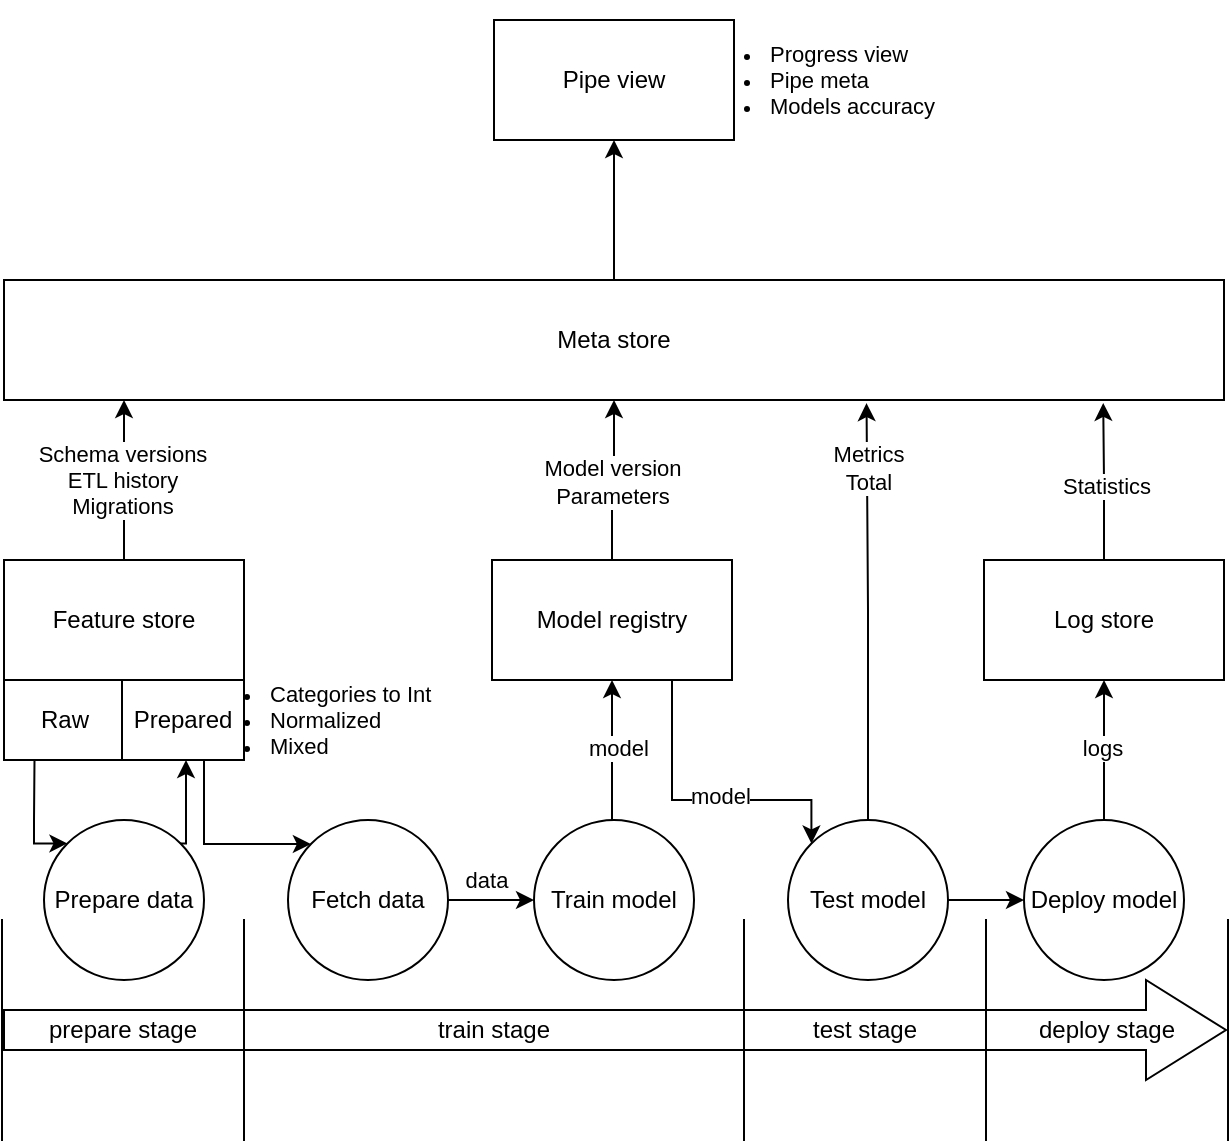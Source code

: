 <mxfile version="24.8.3" pages="3">
  <diagram name="v1" id="rF_LovWTMb1M5mRLEcPh">
    <mxGraphModel dx="1032" dy="658" grid="1" gridSize="10" guides="1" tooltips="1" connect="1" arrows="1" fold="1" page="1" pageScale="1" pageWidth="827" pageHeight="1169" math="0" shadow="0">
      <root>
        <mxCell id="0" />
        <mxCell id="1" parent="0" />
        <mxCell id="wYul4e68C_HjQCvd4HWE-1" value="Feature store" style="rounded=0;whiteSpace=wrap;html=1;" parent="1" vertex="1">
          <mxGeometry x="109" y="320" width="120" height="60" as="geometry" />
        </mxCell>
        <mxCell id="wYul4e68C_HjQCvd4HWE-2" value="Model registry" style="rounded=0;whiteSpace=wrap;html=1;" parent="1" vertex="1">
          <mxGeometry x="353" y="320" width="120" height="60" as="geometry" />
        </mxCell>
        <mxCell id="wYul4e68C_HjQCvd4HWE-16" style="edgeStyle=orthogonalEdgeStyle;rounded=0;orthogonalLoop=1;jettySize=auto;html=1;exitX=0.5;exitY=0;exitDx=0;exitDy=0;" parent="1" source="wYul4e68C_HjQCvd4HWE-4" target="wYul4e68C_HjQCvd4HWE-15" edge="1">
          <mxGeometry relative="1" as="geometry" />
        </mxCell>
        <mxCell id="wYul4e68C_HjQCvd4HWE-4" value="Meta store" style="rounded=0;whiteSpace=wrap;html=1;" parent="1" vertex="1">
          <mxGeometry x="109" y="180" width="610" height="60" as="geometry" />
        </mxCell>
        <mxCell id="wYul4e68C_HjQCvd4HWE-5" style="edgeStyle=orthogonalEdgeStyle;rounded=0;orthogonalLoop=1;jettySize=auto;html=1;exitX=0.5;exitY=0;exitDx=0;exitDy=0;entryX=0.5;entryY=1;entryDx=0;entryDy=0;" parent="1" source="wYul4e68C_HjQCvd4HWE-2" target="wYul4e68C_HjQCvd4HWE-4" edge="1">
          <mxGeometry relative="1" as="geometry" />
        </mxCell>
        <mxCell id="wYul4e68C_HjQCvd4HWE-6" value="Model version&lt;div&gt;Parameters&lt;/div&gt;" style="edgeLabel;html=1;align=center;verticalAlign=middle;resizable=0;points=[];" parent="wYul4e68C_HjQCvd4HWE-5" vertex="1" connectable="0">
          <mxGeometry x="-0.042" relative="1" as="geometry">
            <mxPoint as="offset" />
          </mxGeometry>
        </mxCell>
        <mxCell id="wYul4e68C_HjQCvd4HWE-7" style="edgeStyle=orthogonalEdgeStyle;rounded=0;orthogonalLoop=1;jettySize=auto;html=1;exitX=0.5;exitY=0;exitDx=0;exitDy=0;" parent="1" source="wYul4e68C_HjQCvd4HWE-1" edge="1">
          <mxGeometry relative="1" as="geometry">
            <mxPoint x="169" y="240" as="targetPoint" />
          </mxGeometry>
        </mxCell>
        <mxCell id="wYul4e68C_HjQCvd4HWE-8" value="&lt;div&gt;Schema versions&lt;/div&gt;ETL history&lt;div&gt;Migrations&lt;/div&gt;" style="edgeLabel;html=1;align=center;verticalAlign=middle;resizable=0;points=[];" parent="wYul4e68C_HjQCvd4HWE-7" vertex="1" connectable="0">
          <mxGeometry x="-0.021" y="1" relative="1" as="geometry">
            <mxPoint x="-1" as="offset" />
          </mxGeometry>
        </mxCell>
        <mxCell id="wYul4e68C_HjQCvd4HWE-9" value="Log store" style="rounded=0;whiteSpace=wrap;html=1;" parent="1" vertex="1">
          <mxGeometry x="599" y="320" width="120" height="60" as="geometry" />
        </mxCell>
        <mxCell id="wYul4e68C_HjQCvd4HWE-12" style="edgeStyle=orthogonalEdgeStyle;rounded=0;orthogonalLoop=1;jettySize=auto;html=1;exitX=0.5;exitY=0;exitDx=0;exitDy=0;entryX=0.901;entryY=1.024;entryDx=0;entryDy=0;entryPerimeter=0;" parent="1" source="wYul4e68C_HjQCvd4HWE-9" target="wYul4e68C_HjQCvd4HWE-4" edge="1">
          <mxGeometry relative="1" as="geometry" />
        </mxCell>
        <mxCell id="wYul4e68C_HjQCvd4HWE-13" value="Statistics" style="edgeLabel;html=1;align=center;verticalAlign=middle;resizable=0;points=[];" parent="wYul4e68C_HjQCvd4HWE-12" vertex="1" connectable="0">
          <mxGeometry x="-0.068" y="-1" relative="1" as="geometry">
            <mxPoint as="offset" />
          </mxGeometry>
        </mxCell>
        <mxCell id="wYul4e68C_HjQCvd4HWE-15" value="Pipe view" style="rounded=0;whiteSpace=wrap;html=1;" parent="1" vertex="1">
          <mxGeometry x="354" y="50" width="120" height="60" as="geometry" />
        </mxCell>
        <mxCell id="wYul4e68C_HjQCvd4HWE-42" style="edgeStyle=orthogonalEdgeStyle;rounded=0;orthogonalLoop=1;jettySize=auto;html=1;startArrow=classic;startFill=1;endArrow=none;endFill=0;" parent="1" source="wYul4e68C_HjQCvd4HWE-25" edge="1">
          <mxGeometry relative="1" as="geometry">
            <mxPoint x="250" y="450" as="sourcePoint" />
            <mxPoint x="209" y="420" as="targetPoint" />
            <Array as="points">
              <mxPoint x="209" y="462" />
            </Array>
          </mxGeometry>
        </mxCell>
        <mxCell id="wYul4e68C_HjQCvd4HWE-46" style="edgeStyle=orthogonalEdgeStyle;rounded=0;orthogonalLoop=1;jettySize=auto;html=1;exitX=1;exitY=0.5;exitDx=0;exitDy=0;entryX=0;entryY=0.5;entryDx=0;entryDy=0;" parent="1" source="wYul4e68C_HjQCvd4HWE-25" target="wYul4e68C_HjQCvd4HWE-44" edge="1">
          <mxGeometry relative="1" as="geometry" />
        </mxCell>
        <mxCell id="wYul4e68C_HjQCvd4HWE-47" value="data" style="edgeLabel;html=1;align=center;verticalAlign=middle;resizable=0;points=[];" parent="wYul4e68C_HjQCvd4HWE-46" vertex="1" connectable="0">
          <mxGeometry x="-0.364" relative="1" as="geometry">
            <mxPoint x="5" y="-10" as="offset" />
          </mxGeometry>
        </mxCell>
        <mxCell id="wYul4e68C_HjQCvd4HWE-25" value="Fetch data" style="ellipse;whiteSpace=wrap;html=1;aspect=fixed;" parent="1" vertex="1">
          <mxGeometry x="251" y="450" width="80" height="80" as="geometry" />
        </mxCell>
        <mxCell id="wYul4e68C_HjQCvd4HWE-39" style="edgeStyle=orthogonalEdgeStyle;rounded=0;orthogonalLoop=1;jettySize=auto;html=1;exitX=1;exitY=0;exitDx=0;exitDy=0;entryX=0;entryY=0.75;entryDx=0;entryDy=0;" parent="1" source="wYul4e68C_HjQCvd4HWE-26" target="wYul4e68C_HjQCvd4HWE-32" edge="1">
          <mxGeometry relative="1" as="geometry">
            <Array as="points">
              <mxPoint x="200" y="462" />
            </Array>
          </mxGeometry>
        </mxCell>
        <mxCell id="wYul4e68C_HjQCvd4HWE-41" style="edgeStyle=orthogonalEdgeStyle;rounded=0;orthogonalLoop=1;jettySize=auto;html=1;exitX=0;exitY=0;exitDx=0;exitDy=0;entryX=0.25;entryY=1;entryDx=0;entryDy=0;startArrow=classic;startFill=1;endArrow=none;endFill=0;" parent="1" source="wYul4e68C_HjQCvd4HWE-26" target="wYul4e68C_HjQCvd4HWE-30" edge="1">
          <mxGeometry relative="1" as="geometry">
            <Array as="points">
              <mxPoint x="124" y="462" />
              <mxPoint x="124" y="450" />
            </Array>
          </mxGeometry>
        </mxCell>
        <mxCell id="wYul4e68C_HjQCvd4HWE-26" value="Prepare data" style="ellipse;whiteSpace=wrap;html=1;aspect=fixed;" parent="1" vertex="1">
          <mxGeometry x="129" y="450" width="80" height="80" as="geometry" />
        </mxCell>
        <mxCell id="wYul4e68C_HjQCvd4HWE-30" value="Raw" style="rounded=0;whiteSpace=wrap;html=1;" parent="1" vertex="1">
          <mxGeometry x="109" y="380" width="61" height="40" as="geometry" />
        </mxCell>
        <mxCell id="wYul4e68C_HjQCvd4HWE-31" value="Prepared" style="rounded=0;whiteSpace=wrap;html=1;" parent="1" vertex="1">
          <mxGeometry x="168" y="380" width="61" height="40" as="geometry" />
        </mxCell>
        <mxCell id="wYul4e68C_HjQCvd4HWE-32" value="&lt;ul style=&quot;font-size: 11px;&quot;&gt;&lt;li&gt;Categories to Int&lt;/li&gt;&lt;li&gt;Normalized&lt;/li&gt;&lt;li&gt;Mixed&lt;/li&gt;&lt;/ul&gt;" style="text;strokeColor=none;fillColor=none;html=1;whiteSpace=wrap;verticalAlign=middle;overflow=hidden;" parent="1" vertex="1">
          <mxGeometry x="200" y="360" width="131" height="80" as="geometry" />
        </mxCell>
        <mxCell id="wYul4e68C_HjQCvd4HWE-43" value="&lt;ul style=&quot;font-size: 11px;&quot;&gt;&lt;li&gt;Progress view&lt;/li&gt;&lt;li&gt;Pipe meta&lt;/li&gt;&lt;li&gt;Models accuracy&lt;/li&gt;&lt;/ul&gt;" style="text;strokeColor=none;fillColor=none;html=1;whiteSpace=wrap;verticalAlign=middle;overflow=hidden;" parent="1" vertex="1">
          <mxGeometry x="450" y="40" width="131" height="80" as="geometry" />
        </mxCell>
        <mxCell id="wYul4e68C_HjQCvd4HWE-45" value="" style="edgeStyle=orthogonalEdgeStyle;rounded=0;orthogonalLoop=1;jettySize=auto;html=1;" parent="1" source="wYul4e68C_HjQCvd4HWE-44" target="wYul4e68C_HjQCvd4HWE-2" edge="1">
          <mxGeometry relative="1" as="geometry">
            <Array as="points">
              <mxPoint x="413" y="420" />
              <mxPoint x="413" y="420" />
            </Array>
          </mxGeometry>
        </mxCell>
        <mxCell id="wYul4e68C_HjQCvd4HWE-48" value="model" style="edgeLabel;html=1;align=center;verticalAlign=middle;resizable=0;points=[];" parent="wYul4e68C_HjQCvd4HWE-45" vertex="1" connectable="0">
          <mxGeometry x="0.046" y="-3" relative="1" as="geometry">
            <mxPoint as="offset" />
          </mxGeometry>
        </mxCell>
        <mxCell id="wYul4e68C_HjQCvd4HWE-44" value="Train model" style="ellipse;whiteSpace=wrap;html=1;aspect=fixed;" parent="1" vertex="1">
          <mxGeometry x="374" y="450" width="80" height="80" as="geometry" />
        </mxCell>
        <mxCell id="wYul4e68C_HjQCvd4HWE-50" style="edgeStyle=orthogonalEdgeStyle;rounded=0;orthogonalLoop=1;jettySize=auto;html=1;exitX=0;exitY=0;exitDx=0;exitDy=0;entryX=0.75;entryY=1;entryDx=0;entryDy=0;startArrow=classic;startFill=1;endArrow=none;endFill=0;" parent="1" source="wYul4e68C_HjQCvd4HWE-49" target="wYul4e68C_HjQCvd4HWE-2" edge="1">
          <mxGeometry relative="1" as="geometry">
            <Array as="points">
              <mxPoint x="513" y="440" />
              <mxPoint x="443" y="440" />
            </Array>
          </mxGeometry>
        </mxCell>
        <mxCell id="wYul4e68C_HjQCvd4HWE-51" value="model" style="edgeLabel;html=1;align=center;verticalAlign=middle;resizable=0;points=[];" parent="wYul4e68C_HjQCvd4HWE-50" vertex="1" connectable="0">
          <mxGeometry x="-0.104" y="-2" relative="1" as="geometry">
            <mxPoint as="offset" />
          </mxGeometry>
        </mxCell>
        <mxCell id="xEE1mI3lMKFDPL4dY5c1-5" style="edgeStyle=orthogonalEdgeStyle;rounded=0;orthogonalLoop=1;jettySize=auto;html=1;exitX=1;exitY=0.5;exitDx=0;exitDy=0;entryX=0;entryY=0.5;entryDx=0;entryDy=0;" parent="1" source="wYul4e68C_HjQCvd4HWE-49" target="xEE1mI3lMKFDPL4dY5c1-1" edge="1">
          <mxGeometry relative="1" as="geometry" />
        </mxCell>
        <mxCell id="wYul4e68C_HjQCvd4HWE-49" value="Test model" style="ellipse;whiteSpace=wrap;html=1;aspect=fixed;" parent="1" vertex="1">
          <mxGeometry x="501" y="450" width="80" height="80" as="geometry" />
        </mxCell>
        <mxCell id="wYul4e68C_HjQCvd4HWE-52" style="edgeStyle=orthogonalEdgeStyle;rounded=0;orthogonalLoop=1;jettySize=auto;html=1;exitX=0.5;exitY=0;exitDx=0;exitDy=0;entryX=0.707;entryY=1.026;entryDx=0;entryDy=0;entryPerimeter=0;" parent="1" source="wYul4e68C_HjQCvd4HWE-49" target="wYul4e68C_HjQCvd4HWE-4" edge="1">
          <mxGeometry relative="1" as="geometry" />
        </mxCell>
        <mxCell id="wYul4e68C_HjQCvd4HWE-53" value="Metrics&lt;div&gt;Total&lt;/div&gt;" style="edgeLabel;html=1;align=center;verticalAlign=middle;resizable=0;points=[];" parent="wYul4e68C_HjQCvd4HWE-52" vertex="1" connectable="0">
          <mxGeometry x="0.687" relative="1" as="geometry">
            <mxPoint as="offset" />
          </mxGeometry>
        </mxCell>
        <mxCell id="wYul4e68C_HjQCvd4HWE-56" value="" style="html=1;shadow=0;dashed=0;align=center;verticalAlign=middle;shape=mxgraph.arrows2.arrow;dy=0.6;dx=40;notch=0;" parent="1" vertex="1">
          <mxGeometry x="109" y="530" width="611" height="50" as="geometry" />
        </mxCell>
        <mxCell id="wYul4e68C_HjQCvd4HWE-59" value="prepare stage" style="shape=partialRectangle;whiteSpace=wrap;html=1;bottom=0;top=0;fillColor=none;" parent="1" vertex="1">
          <mxGeometry x="108" y="500" width="121" height="110" as="geometry" />
        </mxCell>
        <mxCell id="wYul4e68C_HjQCvd4HWE-60" value="train stage" style="shape=partialRectangle;whiteSpace=wrap;html=1;bottom=0;top=0;fillColor=none;" parent="1" vertex="1">
          <mxGeometry x="229" y="500" width="250" height="110" as="geometry" />
        </mxCell>
        <mxCell id="wYul4e68C_HjQCvd4HWE-62" value="test stage" style="shape=partialRectangle;whiteSpace=wrap;html=1;bottom=0;top=0;fillColor=none;" parent="1" vertex="1">
          <mxGeometry x="479" y="500" width="121" height="110" as="geometry" />
        </mxCell>
        <mxCell id="xEE1mI3lMKFDPL4dY5c1-2" style="edgeStyle=orthogonalEdgeStyle;rounded=0;orthogonalLoop=1;jettySize=auto;html=1;exitX=0.5;exitY=0;exitDx=0;exitDy=0;entryX=0.5;entryY=1;entryDx=0;entryDy=0;" parent="1" source="xEE1mI3lMKFDPL4dY5c1-1" target="wYul4e68C_HjQCvd4HWE-9" edge="1">
          <mxGeometry relative="1" as="geometry" />
        </mxCell>
        <mxCell id="xEE1mI3lMKFDPL4dY5c1-3" value="logs" style="edgeLabel;html=1;align=center;verticalAlign=middle;resizable=0;points=[];" parent="xEE1mI3lMKFDPL4dY5c1-2" vertex="1" connectable="0">
          <mxGeometry x="0.044" y="1" relative="1" as="geometry">
            <mxPoint as="offset" />
          </mxGeometry>
        </mxCell>
        <mxCell id="xEE1mI3lMKFDPL4dY5c1-1" value="Deploy model" style="ellipse;whiteSpace=wrap;html=1;aspect=fixed;" parent="1" vertex="1">
          <mxGeometry x="619" y="450" width="80" height="80" as="geometry" />
        </mxCell>
        <mxCell id="xEE1mI3lMKFDPL4dY5c1-4" value="deploy stage" style="shape=partialRectangle;whiteSpace=wrap;html=1;bottom=0;top=0;fillColor=none;" parent="1" vertex="1">
          <mxGeometry x="600" y="500" width="121" height="110" as="geometry" />
        </mxCell>
      </root>
    </mxGraphModel>
  </diagram>
  <diagram id="dw0P4TTXgPzrxpaJgY-z" name="v2">
    <mxGraphModel dx="1093" dy="696" grid="1" gridSize="10" guides="1" tooltips="1" connect="1" arrows="1" fold="1" page="1" pageScale="1" pageWidth="827" pageHeight="1169" math="0" shadow="0">
      <root>
        <mxCell id="0" />
        <mxCell id="1" parent="0" />
        <mxCell id="OWYj1oZhGppOszPvuQyK-1" value="Feature store&lt;div&gt;(Clickhouse)&lt;/div&gt;" style="rounded=0;whiteSpace=wrap;html=1;" vertex="1" parent="1">
          <mxGeometry x="109" y="320" width="120" height="60" as="geometry" />
        </mxCell>
        <mxCell id="OWYj1oZhGppOszPvuQyK-2" value="Model registry&lt;div&gt;(MinIO)&lt;/div&gt;" style="rounded=0;whiteSpace=wrap;html=1;" vertex="1" parent="1">
          <mxGeometry x="353" y="320" width="120" height="60" as="geometry" />
        </mxCell>
        <mxCell id="OWYj1oZhGppOszPvuQyK-3" style="edgeStyle=orthogonalEdgeStyle;rounded=0;orthogonalLoop=1;jettySize=auto;html=1;exitX=0.5;exitY=0;exitDx=0;exitDy=0;" edge="1" parent="1" source="OWYj1oZhGppOszPvuQyK-4" target="OWYj1oZhGppOszPvuQyK-12">
          <mxGeometry relative="1" as="geometry" />
        </mxCell>
        <mxCell id="OWYj1oZhGppOszPvuQyK-4" value="Meta store&lt;div&gt;(PostgreSQL vs MongoDB)&lt;/div&gt;" style="rounded=0;whiteSpace=wrap;html=1;" vertex="1" parent="1">
          <mxGeometry x="109" y="180" width="610" height="60" as="geometry" />
        </mxCell>
        <mxCell id="OWYj1oZhGppOszPvuQyK-5" style="edgeStyle=orthogonalEdgeStyle;rounded=0;orthogonalLoop=1;jettySize=auto;html=1;exitX=0.5;exitY=0;exitDx=0;exitDy=0;entryX=0.5;entryY=1;entryDx=0;entryDy=0;" edge="1" parent="1" source="OWYj1oZhGppOszPvuQyK-2" target="OWYj1oZhGppOszPvuQyK-4">
          <mxGeometry relative="1" as="geometry" />
        </mxCell>
        <mxCell id="OWYj1oZhGppOszPvuQyK-6" value="Model version&lt;div&gt;Parameters&lt;/div&gt;" style="edgeLabel;html=1;align=center;verticalAlign=middle;resizable=0;points=[];" vertex="1" connectable="0" parent="OWYj1oZhGppOszPvuQyK-5">
          <mxGeometry x="-0.042" relative="1" as="geometry">
            <mxPoint as="offset" />
          </mxGeometry>
        </mxCell>
        <mxCell id="OWYj1oZhGppOszPvuQyK-7" style="edgeStyle=orthogonalEdgeStyle;rounded=0;orthogonalLoop=1;jettySize=auto;html=1;exitX=0.5;exitY=0;exitDx=0;exitDy=0;" edge="1" parent="1" source="OWYj1oZhGppOszPvuQyK-1">
          <mxGeometry relative="1" as="geometry">
            <mxPoint x="169" y="240" as="targetPoint" />
          </mxGeometry>
        </mxCell>
        <mxCell id="OWYj1oZhGppOszPvuQyK-8" value="&lt;div&gt;Schema versions&lt;/div&gt;ETL history&lt;div&gt;Migrations&lt;/div&gt;" style="edgeLabel;html=1;align=center;verticalAlign=middle;resizable=0;points=[];" vertex="1" connectable="0" parent="OWYj1oZhGppOszPvuQyK-7">
          <mxGeometry x="-0.021" y="1" relative="1" as="geometry">
            <mxPoint x="-1" as="offset" />
          </mxGeometry>
        </mxCell>
        <mxCell id="OWYj1oZhGppOszPvuQyK-9" value="Log store&lt;div&gt;(ELK vs Clickhouse)&lt;/div&gt;" style="rounded=0;whiteSpace=wrap;html=1;" vertex="1" parent="1">
          <mxGeometry x="599" y="320" width="120" height="60" as="geometry" />
        </mxCell>
        <mxCell id="OWYj1oZhGppOszPvuQyK-10" style="edgeStyle=orthogonalEdgeStyle;rounded=0;orthogonalLoop=1;jettySize=auto;html=1;exitX=0.5;exitY=0;exitDx=0;exitDy=0;entryX=0.901;entryY=1.024;entryDx=0;entryDy=0;entryPerimeter=0;" edge="1" parent="1" source="OWYj1oZhGppOszPvuQyK-9" target="OWYj1oZhGppOszPvuQyK-4">
          <mxGeometry relative="1" as="geometry" />
        </mxCell>
        <mxCell id="OWYj1oZhGppOszPvuQyK-11" value="Statistics" style="edgeLabel;html=1;align=center;verticalAlign=middle;resizable=0;points=[];" vertex="1" connectable="0" parent="OWYj1oZhGppOszPvuQyK-10">
          <mxGeometry x="-0.068" y="-1" relative="1" as="geometry">
            <mxPoint as="offset" />
          </mxGeometry>
        </mxCell>
        <mxCell id="OWYj1oZhGppOszPvuQyK-12" value="Pipe view&lt;div&gt;(Kotlin+JavaScript)&lt;/div&gt;" style="rounded=0;whiteSpace=wrap;html=1;" vertex="1" parent="1">
          <mxGeometry x="354" y="50" width="120" height="60" as="geometry" />
        </mxCell>
        <mxCell id="OWYj1oZhGppOszPvuQyK-13" style="edgeStyle=orthogonalEdgeStyle;rounded=0;orthogonalLoop=1;jettySize=auto;html=1;startArrow=classic;startFill=1;endArrow=none;endFill=0;" edge="1" parent="1" source="OWYj1oZhGppOszPvuQyK-16">
          <mxGeometry relative="1" as="geometry">
            <mxPoint x="250" y="450" as="sourcePoint" />
            <mxPoint x="209" y="420" as="targetPoint" />
            <Array as="points">
              <mxPoint x="209" y="462" />
            </Array>
          </mxGeometry>
        </mxCell>
        <mxCell id="OWYj1oZhGppOszPvuQyK-14" style="edgeStyle=orthogonalEdgeStyle;rounded=0;orthogonalLoop=1;jettySize=auto;html=1;exitX=1;exitY=0.5;exitDx=0;exitDy=0;entryX=0;entryY=0.5;entryDx=0;entryDy=0;" edge="1" parent="1" source="OWYj1oZhGppOszPvuQyK-16" target="OWYj1oZhGppOszPvuQyK-26">
          <mxGeometry relative="1" as="geometry" />
        </mxCell>
        <mxCell id="OWYj1oZhGppOszPvuQyK-15" value="data" style="edgeLabel;html=1;align=center;verticalAlign=middle;resizable=0;points=[];" vertex="1" connectable="0" parent="OWYj1oZhGppOszPvuQyK-14">
          <mxGeometry x="-0.364" relative="1" as="geometry">
            <mxPoint x="5" y="-10" as="offset" />
          </mxGeometry>
        </mxCell>
        <mxCell id="OWYj1oZhGppOszPvuQyK-16" value="Fetch data" style="ellipse;whiteSpace=wrap;html=1;aspect=fixed;" vertex="1" parent="1">
          <mxGeometry x="251" y="450" width="80" height="80" as="geometry" />
        </mxCell>
        <mxCell id="OWYj1oZhGppOszPvuQyK-17" style="edgeStyle=orthogonalEdgeStyle;rounded=0;orthogonalLoop=1;jettySize=auto;html=1;exitX=1;exitY=0;exitDx=0;exitDy=0;entryX=0;entryY=0.75;entryDx=0;entryDy=0;" edge="1" parent="1" source="OWYj1oZhGppOszPvuQyK-19" target="OWYj1oZhGppOszPvuQyK-22">
          <mxGeometry relative="1" as="geometry">
            <Array as="points">
              <mxPoint x="200" y="462" />
            </Array>
          </mxGeometry>
        </mxCell>
        <mxCell id="OWYj1oZhGppOszPvuQyK-18" style="edgeStyle=orthogonalEdgeStyle;rounded=0;orthogonalLoop=1;jettySize=auto;html=1;exitX=0;exitY=0;exitDx=0;exitDy=0;entryX=0.25;entryY=1;entryDx=0;entryDy=0;startArrow=classic;startFill=1;endArrow=none;endFill=0;" edge="1" parent="1" source="OWYj1oZhGppOszPvuQyK-19" target="OWYj1oZhGppOszPvuQyK-20">
          <mxGeometry relative="1" as="geometry">
            <Array as="points">
              <mxPoint x="124" y="462" />
              <mxPoint x="124" y="450" />
            </Array>
          </mxGeometry>
        </mxCell>
        <mxCell id="OWYj1oZhGppOszPvuQyK-19" value="Prepare data" style="ellipse;whiteSpace=wrap;html=1;aspect=fixed;" vertex="1" parent="1">
          <mxGeometry x="129" y="450" width="80" height="80" as="geometry" />
        </mxCell>
        <mxCell id="OWYj1oZhGppOszPvuQyK-20" value="Raw" style="rounded=0;whiteSpace=wrap;html=1;" vertex="1" parent="1">
          <mxGeometry x="109" y="380" width="61" height="40" as="geometry" />
        </mxCell>
        <mxCell id="OWYj1oZhGppOszPvuQyK-21" value="Prepared" style="rounded=0;whiteSpace=wrap;html=1;" vertex="1" parent="1">
          <mxGeometry x="168" y="380" width="61" height="40" as="geometry" />
        </mxCell>
        <mxCell id="OWYj1oZhGppOszPvuQyK-22" value="&lt;ul style=&quot;font-size: 11px;&quot;&gt;&lt;li&gt;Categories to Int&lt;/li&gt;&lt;li&gt;Normalized&lt;/li&gt;&lt;li&gt;Mixed&lt;/li&gt;&lt;/ul&gt;" style="text;strokeColor=none;fillColor=none;html=1;whiteSpace=wrap;verticalAlign=middle;overflow=hidden;" vertex="1" parent="1">
          <mxGeometry x="200" y="360" width="131" height="80" as="geometry" />
        </mxCell>
        <mxCell id="OWYj1oZhGppOszPvuQyK-23" value="&lt;ul style=&quot;font-size: 11px;&quot;&gt;&lt;li&gt;Progress view&lt;/li&gt;&lt;li&gt;Pipe meta&lt;/li&gt;&lt;li&gt;Models accuracy&lt;/li&gt;&lt;/ul&gt;" style="text;strokeColor=none;fillColor=none;html=1;whiteSpace=wrap;verticalAlign=middle;overflow=hidden;" vertex="1" parent="1">
          <mxGeometry x="450" y="40" width="131" height="80" as="geometry" />
        </mxCell>
        <mxCell id="OWYj1oZhGppOszPvuQyK-24" value="" style="edgeStyle=orthogonalEdgeStyle;rounded=0;orthogonalLoop=1;jettySize=auto;html=1;" edge="1" parent="1" source="OWYj1oZhGppOszPvuQyK-26" target="OWYj1oZhGppOszPvuQyK-2">
          <mxGeometry relative="1" as="geometry">
            <Array as="points">
              <mxPoint x="413" y="420" />
              <mxPoint x="413" y="420" />
            </Array>
          </mxGeometry>
        </mxCell>
        <mxCell id="OWYj1oZhGppOszPvuQyK-25" value="model" style="edgeLabel;html=1;align=center;verticalAlign=middle;resizable=0;points=[];" vertex="1" connectable="0" parent="OWYj1oZhGppOszPvuQyK-24">
          <mxGeometry x="0.046" y="-3" relative="1" as="geometry">
            <mxPoint as="offset" />
          </mxGeometry>
        </mxCell>
        <mxCell id="OWYj1oZhGppOszPvuQyK-26" value="Train model" style="ellipse;whiteSpace=wrap;html=1;aspect=fixed;" vertex="1" parent="1">
          <mxGeometry x="374" y="450" width="80" height="80" as="geometry" />
        </mxCell>
        <mxCell id="OWYj1oZhGppOszPvuQyK-27" style="edgeStyle=orthogonalEdgeStyle;rounded=0;orthogonalLoop=1;jettySize=auto;html=1;exitX=0;exitY=0;exitDx=0;exitDy=0;entryX=0.75;entryY=1;entryDx=0;entryDy=0;startArrow=classic;startFill=1;endArrow=none;endFill=0;" edge="1" parent="1" source="OWYj1oZhGppOszPvuQyK-30" target="OWYj1oZhGppOszPvuQyK-2">
          <mxGeometry relative="1" as="geometry">
            <Array as="points">
              <mxPoint x="513" y="440" />
              <mxPoint x="443" y="440" />
            </Array>
          </mxGeometry>
        </mxCell>
        <mxCell id="OWYj1oZhGppOszPvuQyK-28" value="model" style="edgeLabel;html=1;align=center;verticalAlign=middle;resizable=0;points=[];" vertex="1" connectable="0" parent="OWYj1oZhGppOszPvuQyK-27">
          <mxGeometry x="-0.104" y="-2" relative="1" as="geometry">
            <mxPoint as="offset" />
          </mxGeometry>
        </mxCell>
        <mxCell id="OWYj1oZhGppOszPvuQyK-29" style="edgeStyle=orthogonalEdgeStyle;rounded=0;orthogonalLoop=1;jettySize=auto;html=1;exitX=1;exitY=0.5;exitDx=0;exitDy=0;entryX=0;entryY=0.5;entryDx=0;entryDy=0;" edge="1" parent="1" source="OWYj1oZhGppOszPvuQyK-30" target="OWYj1oZhGppOszPvuQyK-39">
          <mxGeometry relative="1" as="geometry" />
        </mxCell>
        <mxCell id="OWYj1oZhGppOszPvuQyK-30" value="Test model" style="ellipse;whiteSpace=wrap;html=1;aspect=fixed;" vertex="1" parent="1">
          <mxGeometry x="501" y="450" width="80" height="80" as="geometry" />
        </mxCell>
        <mxCell id="OWYj1oZhGppOszPvuQyK-31" style="edgeStyle=orthogonalEdgeStyle;rounded=0;orthogonalLoop=1;jettySize=auto;html=1;exitX=0.5;exitY=0;exitDx=0;exitDy=0;entryX=0.707;entryY=1.026;entryDx=0;entryDy=0;entryPerimeter=0;" edge="1" parent="1" source="OWYj1oZhGppOszPvuQyK-30" target="OWYj1oZhGppOszPvuQyK-4">
          <mxGeometry relative="1" as="geometry" />
        </mxCell>
        <mxCell id="OWYj1oZhGppOszPvuQyK-32" value="Metrics&lt;div&gt;Total&lt;/div&gt;" style="edgeLabel;html=1;align=center;verticalAlign=middle;resizable=0;points=[];" vertex="1" connectable="0" parent="OWYj1oZhGppOszPvuQyK-31">
          <mxGeometry x="0.687" relative="1" as="geometry">
            <mxPoint as="offset" />
          </mxGeometry>
        </mxCell>
        <mxCell id="OWYj1oZhGppOszPvuQyK-33" value="" style="html=1;shadow=0;dashed=0;align=center;verticalAlign=middle;shape=mxgraph.arrows2.arrow;dy=0.6;dx=40;notch=0;" vertex="1" parent="1">
          <mxGeometry x="109" y="530" width="611" height="50" as="geometry" />
        </mxCell>
        <mxCell id="OWYj1oZhGppOszPvuQyK-34" value="prepare stage" style="shape=partialRectangle;whiteSpace=wrap;html=1;bottom=0;top=0;fillColor=none;" vertex="1" parent="1">
          <mxGeometry x="108" y="500" width="121" height="110" as="geometry" />
        </mxCell>
        <mxCell id="OWYj1oZhGppOszPvuQyK-35" value="train stage" style="shape=partialRectangle;whiteSpace=wrap;html=1;bottom=0;top=0;fillColor=none;" vertex="1" parent="1">
          <mxGeometry x="229" y="500" width="250" height="110" as="geometry" />
        </mxCell>
        <mxCell id="OWYj1oZhGppOszPvuQyK-36" value="test stage" style="shape=partialRectangle;whiteSpace=wrap;html=1;bottom=0;top=0;fillColor=none;" vertex="1" parent="1">
          <mxGeometry x="479" y="500" width="121" height="110" as="geometry" />
        </mxCell>
        <mxCell id="OWYj1oZhGppOszPvuQyK-37" style="edgeStyle=orthogonalEdgeStyle;rounded=0;orthogonalLoop=1;jettySize=auto;html=1;exitX=0.5;exitY=0;exitDx=0;exitDy=0;entryX=0.5;entryY=1;entryDx=0;entryDy=0;" edge="1" parent="1" source="OWYj1oZhGppOszPvuQyK-39" target="OWYj1oZhGppOszPvuQyK-9">
          <mxGeometry relative="1" as="geometry" />
        </mxCell>
        <mxCell id="OWYj1oZhGppOszPvuQyK-38" value="logs" style="edgeLabel;html=1;align=center;verticalAlign=middle;resizable=0;points=[];" vertex="1" connectable="0" parent="OWYj1oZhGppOszPvuQyK-37">
          <mxGeometry x="0.044" y="1" relative="1" as="geometry">
            <mxPoint as="offset" />
          </mxGeometry>
        </mxCell>
        <mxCell id="OWYj1oZhGppOszPvuQyK-39" value="Deploy model" style="ellipse;whiteSpace=wrap;html=1;aspect=fixed;" vertex="1" parent="1">
          <mxGeometry x="619" y="450" width="80" height="80" as="geometry" />
        </mxCell>
        <mxCell id="OWYj1oZhGppOszPvuQyK-40" value="deploy stage" style="shape=partialRectangle;whiteSpace=wrap;html=1;bottom=0;top=0;fillColor=none;" vertex="1" parent="1">
          <mxGeometry x="600" y="500" width="121" height="110" as="geometry" />
        </mxCell>
      </root>
    </mxGraphModel>
  </diagram>
  <diagram id="4us8qELs4OxV1MQ27PBh" name="v3">
    <mxGraphModel dx="1161" dy="740" grid="1" gridSize="10" guides="1" tooltips="1" connect="1" arrows="1" fold="1" page="1" pageScale="1" pageWidth="827" pageHeight="1169" math="0" shadow="0">
      <root>
        <mxCell id="0" />
        <mxCell id="1" parent="0" />
        <mxCell id="jZLAcSdHseGo_rKoO0bc-1" value="Feature store&lt;div&gt;(Clickhouse)&lt;/div&gt;" style="rounded=0;whiteSpace=wrap;html=1;" vertex="1" parent="1">
          <mxGeometry x="109" y="347" width="120" height="60" as="geometry" />
        </mxCell>
        <mxCell id="jZLAcSdHseGo_rKoO0bc-2" value="Model registry&lt;div&gt;(MinIO)&lt;/div&gt;" style="rounded=0;whiteSpace=wrap;html=1;" vertex="1" parent="1">
          <mxGeometry x="353" y="347" width="120" height="60" as="geometry" />
        </mxCell>
        <mxCell id="jZLAcSdHseGo_rKoO0bc-3" style="edgeStyle=orthogonalEdgeStyle;rounded=0;orthogonalLoop=1;jettySize=auto;html=1;exitX=0.5;exitY=0;exitDx=0;exitDy=0;" edge="1" parent="1" source="jZLAcSdHseGo_rKoO0bc-4">
          <mxGeometry relative="1" as="geometry">
            <mxPoint x="414.0" y="137" as="targetPoint" />
          </mxGeometry>
        </mxCell>
        <mxCell id="jZLAcSdHseGo_rKoO0bc-4" value="Meta store&lt;div&gt;(PostgreSQL vs MongoDB)&lt;/div&gt;" style="rounded=0;whiteSpace=wrap;html=1;" vertex="1" parent="1">
          <mxGeometry x="109" y="207" width="610" height="60" as="geometry" />
        </mxCell>
        <mxCell id="jZLAcSdHseGo_rKoO0bc-5" style="edgeStyle=orthogonalEdgeStyle;rounded=0;orthogonalLoop=1;jettySize=auto;html=1;exitX=0.5;exitY=0;exitDx=0;exitDy=0;entryX=0.5;entryY=1;entryDx=0;entryDy=0;" edge="1" parent="1" source="jZLAcSdHseGo_rKoO0bc-2" target="jZLAcSdHseGo_rKoO0bc-4">
          <mxGeometry relative="1" as="geometry" />
        </mxCell>
        <mxCell id="jZLAcSdHseGo_rKoO0bc-6" value="Model version&lt;div&gt;Parameters&lt;/div&gt;" style="edgeLabel;html=1;align=center;verticalAlign=middle;resizable=0;points=[];" vertex="1" connectable="0" parent="jZLAcSdHseGo_rKoO0bc-5">
          <mxGeometry x="-0.042" relative="1" as="geometry">
            <mxPoint as="offset" />
          </mxGeometry>
        </mxCell>
        <mxCell id="jZLAcSdHseGo_rKoO0bc-7" style="edgeStyle=orthogonalEdgeStyle;rounded=0;orthogonalLoop=1;jettySize=auto;html=1;exitX=0.5;exitY=0;exitDx=0;exitDy=0;" edge="1" parent="1" source="jZLAcSdHseGo_rKoO0bc-1">
          <mxGeometry relative="1" as="geometry">
            <mxPoint x="169" y="267" as="targetPoint" />
          </mxGeometry>
        </mxCell>
        <mxCell id="jZLAcSdHseGo_rKoO0bc-8" value="&lt;div&gt;Schema versions&lt;/div&gt;ETL history&lt;div&gt;Migrations&lt;/div&gt;" style="edgeLabel;html=1;align=center;verticalAlign=middle;resizable=0;points=[];" vertex="1" connectable="0" parent="jZLAcSdHseGo_rKoO0bc-7">
          <mxGeometry x="-0.021" y="1" relative="1" as="geometry">
            <mxPoint x="-1" as="offset" />
          </mxGeometry>
        </mxCell>
        <mxCell id="jZLAcSdHseGo_rKoO0bc-9" value="Log store&lt;div&gt;(ELK vs Clickhouse)&lt;/div&gt;" style="rounded=0;whiteSpace=wrap;html=1;" vertex="1" parent="1">
          <mxGeometry x="599" y="347" width="120" height="60" as="geometry" />
        </mxCell>
        <mxCell id="jZLAcSdHseGo_rKoO0bc-10" style="edgeStyle=orthogonalEdgeStyle;rounded=0;orthogonalLoop=1;jettySize=auto;html=1;exitX=0.5;exitY=0;exitDx=0;exitDy=0;entryX=0.901;entryY=1.024;entryDx=0;entryDy=0;entryPerimeter=0;" edge="1" parent="1" source="jZLAcSdHseGo_rKoO0bc-9" target="jZLAcSdHseGo_rKoO0bc-4">
          <mxGeometry relative="1" as="geometry" />
        </mxCell>
        <mxCell id="jZLAcSdHseGo_rKoO0bc-11" value="Statistics" style="edgeLabel;html=1;align=center;verticalAlign=middle;resizable=0;points=[];" vertex="1" connectable="0" parent="jZLAcSdHseGo_rKoO0bc-10">
          <mxGeometry x="-0.068" y="-1" relative="1" as="geometry">
            <mxPoint as="offset" />
          </mxGeometry>
        </mxCell>
        <mxCell id="jZLAcSdHseGo_rKoO0bc-13" style="edgeStyle=orthogonalEdgeStyle;rounded=0;orthogonalLoop=1;jettySize=auto;html=1;startArrow=classic;startFill=1;endArrow=none;endFill=0;exitX=0;exitY=0.5;exitDx=0;exitDy=0;" edge="1" parent="1" source="jZLAcSdHseGo_rKoO0bc-26">
          <mxGeometry relative="1" as="geometry">
            <mxPoint x="262.383" y="489.053" as="sourcePoint" />
            <mxPoint x="209" y="447" as="targetPoint" />
            <Array as="points">
              <mxPoint x="280" y="517" />
              <mxPoint x="280" y="477" />
              <mxPoint x="209" y="477" />
            </Array>
          </mxGeometry>
        </mxCell>
        <mxCell id="jZLAcSdHseGo_rKoO0bc-17" style="edgeStyle=orthogonalEdgeStyle;rounded=0;orthogonalLoop=1;jettySize=auto;html=1;exitX=1;exitY=0;exitDx=0;exitDy=0;entryX=0;entryY=0.75;entryDx=0;entryDy=0;" edge="1" parent="1" source="jZLAcSdHseGo_rKoO0bc-19" target="jZLAcSdHseGo_rKoO0bc-22">
          <mxGeometry relative="1" as="geometry">
            <Array as="points">
              <mxPoint x="200" y="489" />
            </Array>
          </mxGeometry>
        </mxCell>
        <mxCell id="jZLAcSdHseGo_rKoO0bc-18" style="edgeStyle=orthogonalEdgeStyle;rounded=0;orthogonalLoop=1;jettySize=auto;html=1;exitX=0;exitY=0;exitDx=0;exitDy=0;entryX=0.25;entryY=1;entryDx=0;entryDy=0;startArrow=classic;startFill=1;endArrow=none;endFill=0;" edge="1" parent="1" source="jZLAcSdHseGo_rKoO0bc-19" target="jZLAcSdHseGo_rKoO0bc-20">
          <mxGeometry relative="1" as="geometry">
            <Array as="points">
              <mxPoint x="124" y="489" />
              <mxPoint x="124" y="477" />
            </Array>
          </mxGeometry>
        </mxCell>
        <mxCell id="jZLAcSdHseGo_rKoO0bc-19" value="Prepare data" style="ellipse;whiteSpace=wrap;html=1;aspect=fixed;" vertex="1" parent="1">
          <mxGeometry x="129" y="477" width="80" height="80" as="geometry" />
        </mxCell>
        <mxCell id="jZLAcSdHseGo_rKoO0bc-20" value="Raw" style="rounded=0;whiteSpace=wrap;html=1;" vertex="1" parent="1">
          <mxGeometry x="109" y="407" width="61" height="40" as="geometry" />
        </mxCell>
        <mxCell id="jZLAcSdHseGo_rKoO0bc-21" value="Prepared" style="rounded=0;whiteSpace=wrap;html=1;" vertex="1" parent="1">
          <mxGeometry x="168" y="407" width="61" height="40" as="geometry" />
        </mxCell>
        <mxCell id="jZLAcSdHseGo_rKoO0bc-22" value="&lt;ul style=&quot;font-size: 11px;&quot;&gt;&lt;li&gt;Categories to Int&lt;/li&gt;&lt;li&gt;Normalized&lt;/li&gt;&lt;li&gt;Mixed&lt;/li&gt;&lt;/ul&gt;" style="text;strokeColor=none;fillColor=none;html=1;whiteSpace=wrap;verticalAlign=middle;overflow=hidden;" vertex="1" parent="1">
          <mxGeometry x="200" y="387" width="131" height="80" as="geometry" />
        </mxCell>
        <mxCell id="jZLAcSdHseGo_rKoO0bc-23" value="&lt;ul style=&quot;font-size: 11px;&quot;&gt;&lt;li&gt;Progress view&lt;/li&gt;&lt;li&gt;Pipe meta&lt;/li&gt;&lt;li&gt;Models accuracy&lt;/li&gt;&lt;/ul&gt;" style="text;strokeColor=none;fillColor=none;html=1;whiteSpace=wrap;verticalAlign=middle;overflow=hidden;" vertex="1" parent="1">
          <mxGeometry x="200" y="67" width="131" height="80" as="geometry" />
        </mxCell>
        <mxCell id="jZLAcSdHseGo_rKoO0bc-24" value="" style="edgeStyle=orthogonalEdgeStyle;rounded=0;orthogonalLoop=1;jettySize=auto;html=1;" edge="1" parent="1" source="jZLAcSdHseGo_rKoO0bc-26" target="jZLAcSdHseGo_rKoO0bc-2">
          <mxGeometry relative="1" as="geometry">
            <Array as="points">
              <mxPoint x="413" y="447" />
              <mxPoint x="413" y="447" />
            </Array>
          </mxGeometry>
        </mxCell>
        <mxCell id="jZLAcSdHseGo_rKoO0bc-25" value="model" style="edgeLabel;html=1;align=center;verticalAlign=middle;resizable=0;points=[];" vertex="1" connectable="0" parent="jZLAcSdHseGo_rKoO0bc-24">
          <mxGeometry x="0.046" y="-3" relative="1" as="geometry">
            <mxPoint as="offset" />
          </mxGeometry>
        </mxCell>
        <mxCell id="jZLAcSdHseGo_rKoO0bc-26" value="Train model" style="ellipse;whiteSpace=wrap;html=1;aspect=fixed;" vertex="1" parent="1">
          <mxGeometry x="374" y="477" width="80" height="80" as="geometry" />
        </mxCell>
        <mxCell id="jZLAcSdHseGo_rKoO0bc-27" style="edgeStyle=orthogonalEdgeStyle;rounded=0;orthogonalLoop=1;jettySize=auto;html=1;exitX=0;exitY=0;exitDx=0;exitDy=0;entryX=0.75;entryY=1;entryDx=0;entryDy=0;startArrow=classic;startFill=1;endArrow=none;endFill=0;" edge="1" parent="1" source="jZLAcSdHseGo_rKoO0bc-30" target="jZLAcSdHseGo_rKoO0bc-2">
          <mxGeometry relative="1" as="geometry">
            <Array as="points">
              <mxPoint x="513" y="467" />
              <mxPoint x="443" y="467" />
            </Array>
          </mxGeometry>
        </mxCell>
        <mxCell id="jZLAcSdHseGo_rKoO0bc-28" value="model" style="edgeLabel;html=1;align=center;verticalAlign=middle;resizable=0;points=[];" vertex="1" connectable="0" parent="jZLAcSdHseGo_rKoO0bc-27">
          <mxGeometry x="-0.104" y="-2" relative="1" as="geometry">
            <mxPoint as="offset" />
          </mxGeometry>
        </mxCell>
        <mxCell id="jZLAcSdHseGo_rKoO0bc-29" style="edgeStyle=orthogonalEdgeStyle;rounded=0;orthogonalLoop=1;jettySize=auto;html=1;exitX=1;exitY=0.5;exitDx=0;exitDy=0;entryX=0;entryY=0.5;entryDx=0;entryDy=0;" edge="1" parent="1" source="jZLAcSdHseGo_rKoO0bc-30" target="jZLAcSdHseGo_rKoO0bc-39">
          <mxGeometry relative="1" as="geometry" />
        </mxCell>
        <mxCell id="jZLAcSdHseGo_rKoO0bc-30" value="Test model" style="ellipse;whiteSpace=wrap;html=1;aspect=fixed;" vertex="1" parent="1">
          <mxGeometry x="501" y="477" width="80" height="80" as="geometry" />
        </mxCell>
        <mxCell id="jZLAcSdHseGo_rKoO0bc-31" style="edgeStyle=orthogonalEdgeStyle;rounded=0;orthogonalLoop=1;jettySize=auto;html=1;exitX=0.5;exitY=0;exitDx=0;exitDy=0;entryX=0.707;entryY=1.026;entryDx=0;entryDy=0;entryPerimeter=0;" edge="1" parent="1" source="jZLAcSdHseGo_rKoO0bc-30" target="jZLAcSdHseGo_rKoO0bc-4">
          <mxGeometry relative="1" as="geometry" />
        </mxCell>
        <mxCell id="jZLAcSdHseGo_rKoO0bc-32" value="Metrics&lt;div&gt;Total&lt;/div&gt;" style="edgeLabel;html=1;align=center;verticalAlign=middle;resizable=0;points=[];" vertex="1" connectable="0" parent="jZLAcSdHseGo_rKoO0bc-31">
          <mxGeometry x="0.687" relative="1" as="geometry">
            <mxPoint as="offset" />
          </mxGeometry>
        </mxCell>
        <mxCell id="jZLAcSdHseGo_rKoO0bc-37" style="edgeStyle=orthogonalEdgeStyle;rounded=0;orthogonalLoop=1;jettySize=auto;html=1;exitX=0.5;exitY=0;exitDx=0;exitDy=0;entryX=0.5;entryY=1;entryDx=0;entryDy=0;" edge="1" parent="1" source="jZLAcSdHseGo_rKoO0bc-39" target="jZLAcSdHseGo_rKoO0bc-9">
          <mxGeometry relative="1" as="geometry" />
        </mxCell>
        <mxCell id="jZLAcSdHseGo_rKoO0bc-38" value="logs" style="edgeLabel;html=1;align=center;verticalAlign=middle;resizable=0;points=[];" vertex="1" connectable="0" parent="jZLAcSdHseGo_rKoO0bc-37">
          <mxGeometry x="0.044" y="1" relative="1" as="geometry">
            <mxPoint as="offset" />
          </mxGeometry>
        </mxCell>
        <mxCell id="jZLAcSdHseGo_rKoO0bc-39" value="Deploy model" style="ellipse;whiteSpace=wrap;html=1;aspect=fixed;" vertex="1" parent="1">
          <mxGeometry x="619" y="477" width="80" height="80" as="geometry" />
        </mxCell>
        <mxCell id="qga7cTd10ESP9Z7SHU-_-1" value="" style="endArrow=none;dashed=1;html=1;rounded=0;" edge="1" parent="1">
          <mxGeometry width="50" height="50" relative="1" as="geometry">
            <mxPoint x="40" y="187" as="sourcePoint" />
            <mxPoint x="800" y="187" as="targetPoint" />
          </mxGeometry>
        </mxCell>
        <mxCell id="qga7cTd10ESP9Z7SHU-_-2" value="data layer" style="text;html=1;align=center;verticalAlign=middle;whiteSpace=wrap;rounded=0;" vertex="1" parent="1">
          <mxGeometry x="40" y="187" width="60" height="30" as="geometry" />
        </mxCell>
        <mxCell id="qga7cTd10ESP9Z7SHU-_-3" value="data" style="edgeLabel;html=1;align=center;verticalAlign=middle;resizable=0;points=[];" vertex="1" connectable="0" parent="1">
          <mxGeometry x="374.368" y="517" as="geometry">
            <mxPoint x="-43" y="-11" as="offset" />
          </mxGeometry>
        </mxCell>
        <mxCell id="qga7cTd10ESP9Z7SHU-_-7" value="" style="endArrow=none;dashed=1;html=1;rounded=0;" edge="1" parent="1">
          <mxGeometry width="50" height="50" relative="1" as="geometry">
            <mxPoint x="40" y="577" as="sourcePoint" />
            <mxPoint x="800" y="577" as="targetPoint" />
          </mxGeometry>
        </mxCell>
        <mxCell id="qga7cTd10ESP9Z7SHU-_-8" value="code layer" style="text;html=1;align=center;verticalAlign=middle;whiteSpace=wrap;rounded=0;" vertex="1" parent="1">
          <mxGeometry x="40" y="577" width="60" height="30" as="geometry" />
        </mxCell>
        <mxCell id="qga7cTd10ESP9Z7SHU-_-11" value="Git&lt;br&gt;&lt;div&gt;(Bitbucket vs Github)&lt;/div&gt;" style="rounded=0;whiteSpace=wrap;html=1;" vertex="1" parent="1">
          <mxGeometry x="109" y="627" width="610" height="60" as="geometry" />
        </mxCell>
        <mxCell id="qga7cTd10ESP9Z7SHU-_-13" style="edgeStyle=orthogonalEdgeStyle;rounded=0;orthogonalLoop=1;jettySize=auto;html=1;entryX=0.5;entryY=1;entryDx=0;entryDy=0;" edge="1" parent="1" source="qga7cTd10ESP9Z7SHU-_-11" target="jZLAcSdHseGo_rKoO0bc-19">
          <mxGeometry relative="1" as="geometry">
            <mxPoint x="168.22" y="567" as="targetPoint" />
            <mxPoint x="168.0" y="637.48" as="sourcePoint" />
            <Array as="points">
              <mxPoint x="169" y="627" />
              <mxPoint x="169" y="627" />
            </Array>
          </mxGeometry>
        </mxCell>
        <mxCell id="qga7cTd10ESP9Z7SHU-_-14" value="prepare.sql" style="edgeLabel;html=1;align=center;verticalAlign=middle;resizable=0;points=[];" vertex="1" connectable="0" parent="qga7cTd10ESP9Z7SHU-_-13">
          <mxGeometry x="-0.021" y="1" relative="1" as="geometry">
            <mxPoint x="-1" as="offset" />
          </mxGeometry>
        </mxCell>
        <mxCell id="qga7cTd10ESP9Z7SHU-_-18" style="edgeStyle=orthogonalEdgeStyle;rounded=0;orthogonalLoop=1;jettySize=auto;html=1;entryX=0.5;entryY=1;entryDx=0;entryDy=0;exitX=0.5;exitY=0;exitDx=0;exitDy=0;" edge="1" parent="1" source="qga7cTd10ESP9Z7SHU-_-11" target="jZLAcSdHseGo_rKoO0bc-26">
          <mxGeometry relative="1" as="geometry">
            <mxPoint x="414" y="557" as="targetPoint" />
            <mxPoint x="414" y="627" as="sourcePoint" />
            <Array as="points" />
          </mxGeometry>
        </mxCell>
        <mxCell id="qga7cTd10ESP9Z7SHU-_-19" value="train.py" style="edgeLabel;html=1;align=center;verticalAlign=middle;resizable=0;points=[];" vertex="1" connectable="0" parent="qga7cTd10ESP9Z7SHU-_-18">
          <mxGeometry x="-0.021" y="1" relative="1" as="geometry">
            <mxPoint x="-1" as="offset" />
          </mxGeometry>
        </mxCell>
        <mxCell id="qga7cTd10ESP9Z7SHU-_-20" style="edgeStyle=orthogonalEdgeStyle;rounded=0;orthogonalLoop=1;jettySize=auto;html=1;entryX=0.5;entryY=1;entryDx=0;entryDy=0;exitX=0.5;exitY=0;exitDx=0;exitDy=0;" edge="1" parent="1">
          <mxGeometry relative="1" as="geometry">
            <mxPoint x="540" y="557" as="targetPoint" />
            <mxPoint x="540" y="627" as="sourcePoint" />
            <Array as="points" />
          </mxGeometry>
        </mxCell>
        <mxCell id="qga7cTd10ESP9Z7SHU-_-21" value="test.py" style="edgeLabel;html=1;align=center;verticalAlign=middle;resizable=0;points=[];" vertex="1" connectable="0" parent="qga7cTd10ESP9Z7SHU-_-20">
          <mxGeometry x="-0.021" y="1" relative="1" as="geometry">
            <mxPoint x="-1" as="offset" />
          </mxGeometry>
        </mxCell>
        <mxCell id="qga7cTd10ESP9Z7SHU-_-22" style="edgeStyle=orthogonalEdgeStyle;rounded=0;orthogonalLoop=1;jettySize=auto;html=1;entryX=0.5;entryY=1;entryDx=0;entryDy=0;exitX=0.5;exitY=0;exitDx=0;exitDy=0;" edge="1" parent="1">
          <mxGeometry relative="1" as="geometry">
            <mxPoint x="658.5" y="557" as="targetPoint" />
            <mxPoint x="658.5" y="627" as="sourcePoint" />
            <Array as="points" />
          </mxGeometry>
        </mxCell>
        <mxCell id="qga7cTd10ESP9Z7SHU-_-23" value="deploy.sh" style="edgeLabel;html=1;align=center;verticalAlign=middle;resizable=0;points=[];" vertex="1" connectable="0" parent="qga7cTd10ESP9Z7SHU-_-22">
          <mxGeometry x="-0.021" y="1" relative="1" as="geometry">
            <mxPoint x="-1" as="offset" />
          </mxGeometry>
        </mxCell>
        <mxCell id="qga7cTd10ESP9Z7SHU-_-25" value="" style="endArrow=none;dashed=1;html=1;rounded=0;" edge="1" parent="1">
          <mxGeometry width="50" height="50" relative="1" as="geometry">
            <mxPoint x="40" y="37" as="sourcePoint" />
            <mxPoint x="800" y="37" as="targetPoint" />
          </mxGeometry>
        </mxCell>
        <mxCell id="qga7cTd10ESP9Z7SHU-_-26" value="view layer" style="text;html=1;align=center;verticalAlign=middle;whiteSpace=wrap;rounded=0;" vertex="1" parent="1">
          <mxGeometry x="40" y="37" width="60" height="30" as="geometry" />
        </mxCell>
        <mxCell id="qga7cTd10ESP9Z7SHU-_-29" style="edgeStyle=orthogonalEdgeStyle;rounded=0;orthogonalLoop=1;jettySize=auto;html=1;exitX=0;exitY=0.5;exitDx=0;exitDy=0;entryX=1;entryY=0.5;entryDx=0;entryDy=0;" edge="1" parent="1" source="qga7cTd10ESP9Z7SHU-_-27" target="jZLAcSdHseGo_rKoO0bc-23">
          <mxGeometry relative="1" as="geometry" />
        </mxCell>
        <mxCell id="qga7cTd10ESP9Z7SHU-_-27" value="Backend&lt;br&gt;&lt;div&gt;(Kotlin+Spring)&lt;/div&gt;" style="rounded=0;whiteSpace=wrap;html=1;" vertex="1" parent="1">
          <mxGeometry x="354" y="77" width="120" height="60" as="geometry" />
        </mxCell>
        <mxCell id="qga7cTd10ESP9Z7SHU-_-28" value="Frontend&lt;br&gt;&lt;div&gt;(JavaScript+React)&lt;/div&gt;" style="rounded=0;whiteSpace=wrap;html=1;" vertex="1" parent="1">
          <mxGeometry x="109" y="77" width="120" height="60" as="geometry" />
        </mxCell>
      </root>
    </mxGraphModel>
  </diagram>
</mxfile>
